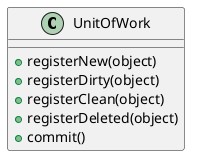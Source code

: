 @startuml

class UnitOfWork {
    + registerNew(object)
    + registerDirty(object)
    + registerClean(object)
    + registerDeleted(object)
    + commit()
}

@enduml
